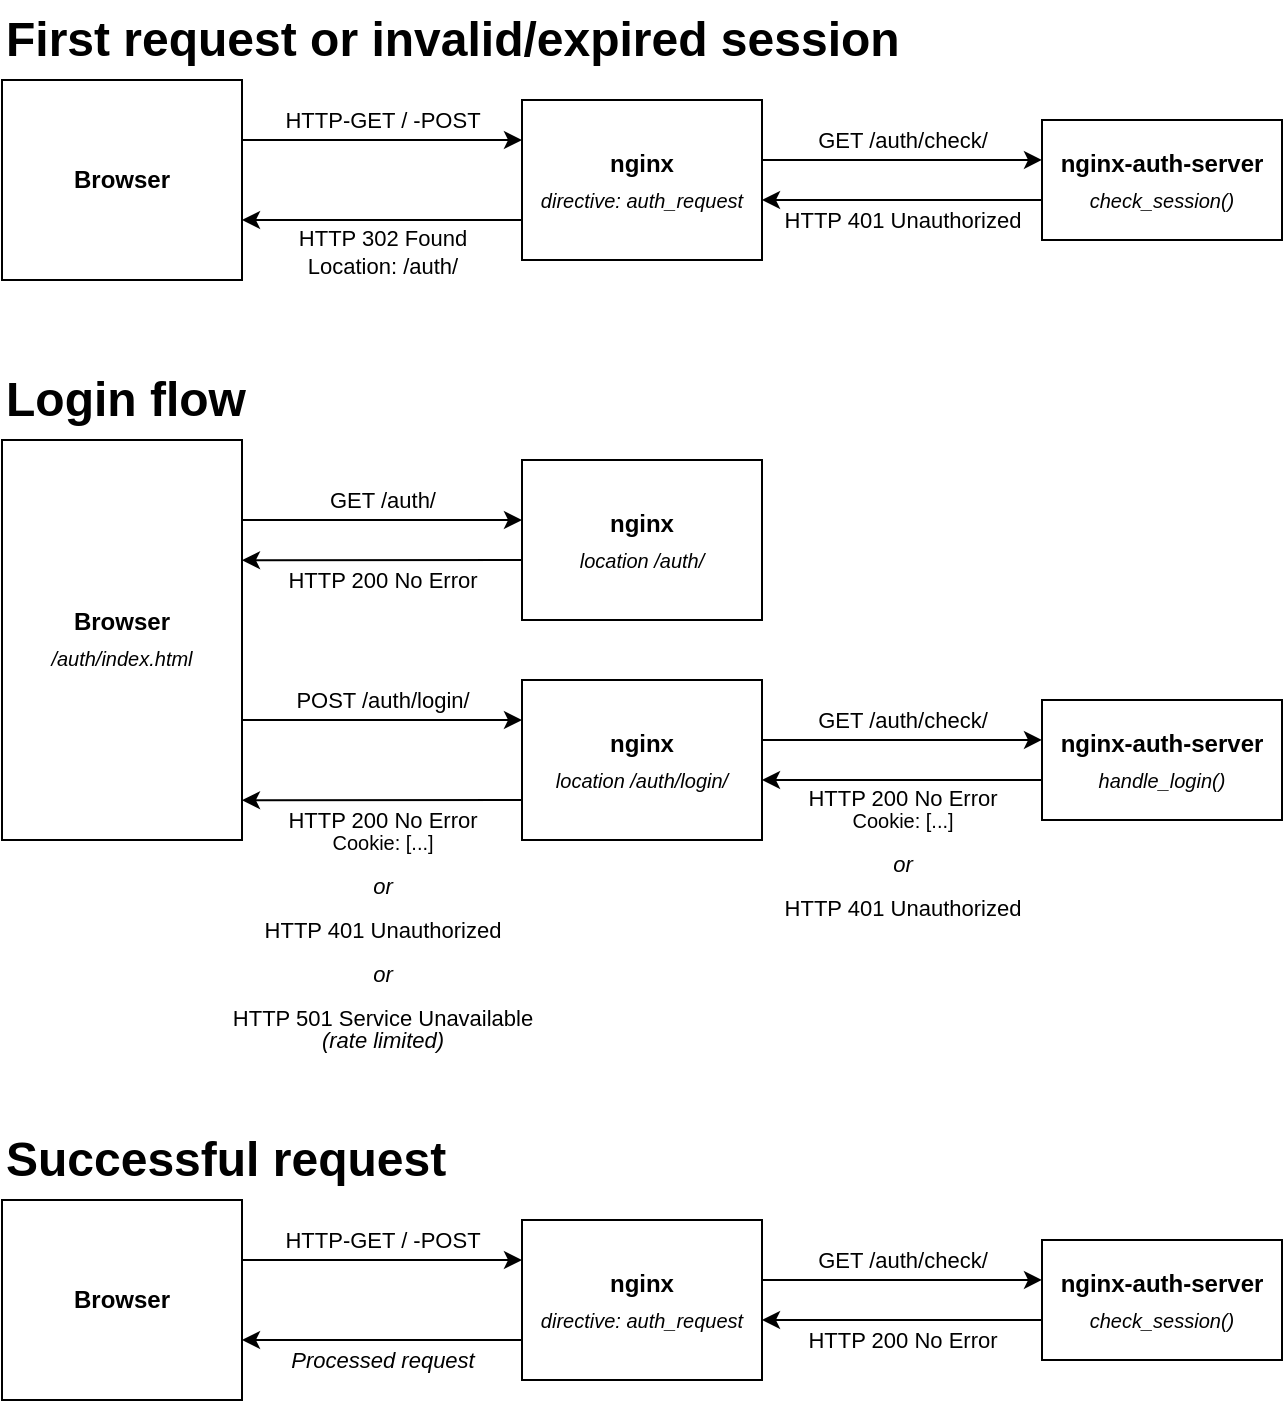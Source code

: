 <mxfile version="26.2.14">
  <diagram name="Seite-1" id="NgYuw2YVm1CqWaHEaC4b">
    <mxGraphModel dx="916" dy="724" grid="1" gridSize="10" guides="1" tooltips="1" connect="1" arrows="1" fold="1" page="1" pageScale="1" pageWidth="827" pageHeight="1169" math="0" shadow="0">
      <root>
        <mxCell id="0" />
        <mxCell id="1" parent="0" />
        <mxCell id="RallTQ6Tu8Bq6Qe83JXk-1" value="&lt;div&gt;&lt;b&gt;Browser&lt;/b&gt;&lt;/div&gt;" style="rounded=0;whiteSpace=wrap;html=1;" parent="1" vertex="1">
          <mxGeometry y="40" width="120" height="100" as="geometry" />
        </mxCell>
        <mxCell id="RallTQ6Tu8Bq6Qe83JXk-2" value="" style="endArrow=classic;html=1;rounded=0;entryX=0;entryY=0.25;entryDx=0;entryDy=0;exitX=1;exitY=0.3;exitDx=0;exitDy=0;exitPerimeter=0;" parent="1" edge="1" target="OzbAN5umfe2tvdXRKAje-3" source="RallTQ6Tu8Bq6Qe83JXk-1">
          <mxGeometry width="50" height="50" relative="1" as="geometry">
            <mxPoint x="130" y="70" as="sourcePoint" />
            <mxPoint x="240" y="70" as="targetPoint" />
          </mxGeometry>
        </mxCell>
        <mxCell id="RallTQ6Tu8Bq6Qe83JXk-3" value="&lt;div&gt;HTTP-GET / -POST&lt;/div&gt;" style="edgeLabel;html=1;align=center;verticalAlign=middle;resizable=0;points=[];" parent="RallTQ6Tu8Bq6Qe83JXk-2" vertex="1" connectable="0">
          <mxGeometry relative="1" as="geometry">
            <mxPoint y="-10" as="offset" />
          </mxGeometry>
        </mxCell>
        <mxCell id="OzbAN5umfe2tvdXRKAje-3" value="&lt;div style=&quot;line-height: 150%;&quot;&gt;&lt;div&gt;&lt;div&gt;&lt;b&gt;nginx&lt;/b&gt;&lt;/div&gt;&lt;div&gt;&lt;i&gt;&lt;font style=&quot;font-size: 10px; line-height: 150%;&quot;&gt;directive: auth_request&lt;/font&gt;&lt;/i&gt;&lt;/div&gt;&lt;/div&gt;&lt;/div&gt;" style="rounded=0;whiteSpace=wrap;html=1;" vertex="1" parent="1">
          <mxGeometry x="260" y="50" width="120" height="80" as="geometry" />
        </mxCell>
        <mxCell id="OzbAN5umfe2tvdXRKAje-4" value="&lt;div style=&quot;line-height: 150%;&quot;&gt;&lt;div&gt;&lt;b&gt;nginx-auth-server&lt;/b&gt;&lt;br&gt;&lt;div&gt;&lt;i&gt;&lt;font style=&quot;font-size: 10px; line-height: 150%;&quot;&gt;check_session()&lt;/font&gt;&lt;/i&gt;&lt;/div&gt;&lt;/div&gt;&lt;/div&gt;" style="rounded=0;whiteSpace=wrap;html=1;" vertex="1" parent="1">
          <mxGeometry x="520" y="60" width="120" height="60" as="geometry" />
        </mxCell>
        <mxCell id="OzbAN5umfe2tvdXRKAje-5" value="" style="endArrow=classic;html=1;rounded=0;entryX=0;entryY=0.333;entryDx=0;entryDy=0;entryPerimeter=0;exitX=1;exitY=0.375;exitDx=0;exitDy=0;exitPerimeter=0;" edge="1" parent="1" source="OzbAN5umfe2tvdXRKAje-3" target="OzbAN5umfe2tvdXRKAje-4">
          <mxGeometry width="50" height="50" relative="1" as="geometry">
            <mxPoint x="390" y="80" as="sourcePoint" />
            <mxPoint x="490" y="79.5" as="targetPoint" />
          </mxGeometry>
        </mxCell>
        <mxCell id="OzbAN5umfe2tvdXRKAje-6" value="GET /auth/check/" style="edgeLabel;html=1;align=center;verticalAlign=middle;resizable=0;points=[];" vertex="1" connectable="0" parent="OzbAN5umfe2tvdXRKAje-5">
          <mxGeometry relative="1" as="geometry">
            <mxPoint y="-10" as="offset" />
          </mxGeometry>
        </mxCell>
        <mxCell id="OzbAN5umfe2tvdXRKAje-7" value="First request or invalid/expired session" style="text;strokeColor=none;fillColor=none;html=1;fontSize=24;fontStyle=1;verticalAlign=middle;align=left;" vertex="1" parent="1">
          <mxGeometry width="460" height="40" as="geometry" />
        </mxCell>
        <mxCell id="OzbAN5umfe2tvdXRKAje-9" value="" style="endArrow=classic;html=1;rounded=0;entryX=1;entryY=0.625;entryDx=0;entryDy=0;entryPerimeter=0;exitX=0;exitY=0.667;exitDx=0;exitDy=0;exitPerimeter=0;" edge="1" parent="1" source="OzbAN5umfe2tvdXRKAje-4" target="OzbAN5umfe2tvdXRKAje-3">
          <mxGeometry width="50" height="50" relative="1" as="geometry">
            <mxPoint x="480" y="100" as="sourcePoint" />
            <mxPoint x="370" y="100" as="targetPoint" />
          </mxGeometry>
        </mxCell>
        <mxCell id="OzbAN5umfe2tvdXRKAje-10" value="HTTP 401 Unauthorized" style="edgeLabel;html=1;align=center;verticalAlign=middle;resizable=0;points=[];" vertex="1" connectable="0" parent="OzbAN5umfe2tvdXRKAje-9">
          <mxGeometry y="10" relative="1" as="geometry">
            <mxPoint as="offset" />
          </mxGeometry>
        </mxCell>
        <mxCell id="OzbAN5umfe2tvdXRKAje-11" value="" style="endArrow=classic;html=1;rounded=0;exitX=0;exitY=0.75;exitDx=0;exitDy=0;entryX=1;entryY=0.7;entryDx=0;entryDy=0;entryPerimeter=0;" edge="1" parent="1" source="OzbAN5umfe2tvdXRKAje-3" target="RallTQ6Tu8Bq6Qe83JXk-1">
          <mxGeometry width="50" height="50" relative="1" as="geometry">
            <mxPoint x="250" y="110" as="sourcePoint" />
            <mxPoint x="130" y="110" as="targetPoint" />
          </mxGeometry>
        </mxCell>
        <mxCell id="OzbAN5umfe2tvdXRKAje-12" value="&lt;div&gt;HTTP 302 Found&lt;/div&gt;&lt;div&gt;Location: /auth/&lt;/div&gt;" style="edgeLabel;html=1;align=center;verticalAlign=middle;resizable=0;points=[];" vertex="1" connectable="0" parent="OzbAN5umfe2tvdXRKAje-11">
          <mxGeometry y="16" relative="1" as="geometry">
            <mxPoint as="offset" />
          </mxGeometry>
        </mxCell>
        <mxCell id="OzbAN5umfe2tvdXRKAje-13" value="&lt;div style=&quot;line-height: 150%;&quot;&gt;&lt;div&gt;&lt;b&gt;Browser&lt;/b&gt;&lt;/div&gt;&lt;div&gt;&lt;font style=&quot;font-size: 10px;&quot;&gt;&lt;i&gt;/auth/index.html&lt;/i&gt;&lt;/font&gt;&lt;/div&gt;&lt;/div&gt;" style="rounded=0;whiteSpace=wrap;html=1;" vertex="1" parent="1">
          <mxGeometry y="220" width="120" height="200" as="geometry" />
        </mxCell>
        <mxCell id="OzbAN5umfe2tvdXRKAje-14" value="" style="endArrow=classic;html=1;rounded=0;entryX=0;entryY=0.25;entryDx=0;entryDy=0;" edge="1" parent="1">
          <mxGeometry width="50" height="50" relative="1" as="geometry">
            <mxPoint x="120" y="260" as="sourcePoint" />
            <mxPoint x="260.0" y="260" as="targetPoint" />
          </mxGeometry>
        </mxCell>
        <mxCell id="OzbAN5umfe2tvdXRKAje-15" value="GET /auth/" style="edgeLabel;html=1;align=center;verticalAlign=middle;resizable=0;points=[];" vertex="1" connectable="0" parent="OzbAN5umfe2tvdXRKAje-14">
          <mxGeometry relative="1" as="geometry">
            <mxPoint y="-10" as="offset" />
          </mxGeometry>
        </mxCell>
        <mxCell id="OzbAN5umfe2tvdXRKAje-16" value="&lt;div style=&quot;line-height: 150%;&quot;&gt;&lt;div&gt;&lt;div&gt;&lt;b&gt;nginx&lt;/b&gt;&lt;/div&gt;&lt;div&gt;&lt;i&gt;&lt;font style=&quot;font-size: 10px; line-height: 150%;&quot;&gt;location /auth/&lt;/font&gt;&lt;/i&gt;&lt;/div&gt;&lt;/div&gt;&lt;/div&gt;" style="rounded=0;whiteSpace=wrap;html=1;" vertex="1" parent="1">
          <mxGeometry x="260" y="230" width="120" height="80" as="geometry" />
        </mxCell>
        <mxCell id="OzbAN5umfe2tvdXRKAje-20" value="&lt;div&gt;Login flow&lt;/div&gt;" style="text;strokeColor=none;fillColor=none;html=1;fontSize=24;fontStyle=1;verticalAlign=middle;align=left;" vertex="1" parent="1">
          <mxGeometry y="180" width="460" height="40" as="geometry" />
        </mxCell>
        <mxCell id="OzbAN5umfe2tvdXRKAje-23" value="" style="endArrow=classic;html=1;rounded=0;exitX=0;exitY=0.5;exitDx=0;exitDy=0;entryX=1;entryY=0.313;entryDx=0;entryDy=0;entryPerimeter=0;" edge="1" parent="1">
          <mxGeometry width="50" height="50" relative="1" as="geometry">
            <mxPoint x="260" y="280" as="sourcePoint" />
            <mxPoint x="120.0" y="280.08" as="targetPoint" />
          </mxGeometry>
        </mxCell>
        <mxCell id="OzbAN5umfe2tvdXRKAje-24" value="&lt;div&gt;HTTP 200 No Error&lt;/div&gt;" style="edgeLabel;html=1;align=center;verticalAlign=middle;resizable=0;points=[];" vertex="1" connectable="0" parent="OzbAN5umfe2tvdXRKAje-23">
          <mxGeometry y="10" relative="1" as="geometry">
            <mxPoint as="offset" />
          </mxGeometry>
        </mxCell>
        <mxCell id="OzbAN5umfe2tvdXRKAje-26" value="&lt;div style=&quot;line-height: 150%;&quot;&gt;&lt;div&gt;&lt;div&gt;&lt;b&gt;nginx&lt;/b&gt;&lt;/div&gt;&lt;div&gt;&lt;i&gt;&lt;font style=&quot;font-size: 10px; line-height: 150%;&quot;&gt;location /auth/login/&lt;/font&gt;&lt;/i&gt;&lt;/div&gt;&lt;/div&gt;&lt;/div&gt;" style="rounded=0;whiteSpace=wrap;html=1;" vertex="1" parent="1">
          <mxGeometry x="260" y="340" width="120" height="80" as="geometry" />
        </mxCell>
        <mxCell id="OzbAN5umfe2tvdXRKAje-27" value="&lt;div style=&quot;line-height: 150%;&quot;&gt;&lt;div&gt;&lt;b&gt;nginx-auth-server&lt;/b&gt;&lt;br&gt;&lt;div&gt;&lt;i&gt;&lt;font style=&quot;font-size: 10px; line-height: 150%;&quot;&gt;handle_login()&lt;/font&gt;&lt;/i&gt;&lt;/div&gt;&lt;/div&gt;&lt;/div&gt;" style="rounded=0;whiteSpace=wrap;html=1;" vertex="1" parent="1">
          <mxGeometry x="520" y="350" width="120" height="60" as="geometry" />
        </mxCell>
        <mxCell id="OzbAN5umfe2tvdXRKAje-28" value="" style="endArrow=classic;html=1;rounded=0;entryX=0;entryY=0.333;entryDx=0;entryDy=0;entryPerimeter=0;exitX=1;exitY=0.375;exitDx=0;exitDy=0;exitPerimeter=0;" edge="1" source="OzbAN5umfe2tvdXRKAje-26" target="OzbAN5umfe2tvdXRKAje-27" parent="1">
          <mxGeometry width="50" height="50" relative="1" as="geometry">
            <mxPoint x="390" y="370" as="sourcePoint" />
            <mxPoint x="490" y="369.5" as="targetPoint" />
          </mxGeometry>
        </mxCell>
        <mxCell id="OzbAN5umfe2tvdXRKAje-29" value="GET /auth/check/" style="edgeLabel;html=1;align=center;verticalAlign=middle;resizable=0;points=[];" vertex="1" connectable="0" parent="OzbAN5umfe2tvdXRKAje-28">
          <mxGeometry relative="1" as="geometry">
            <mxPoint y="-10" as="offset" />
          </mxGeometry>
        </mxCell>
        <mxCell id="OzbAN5umfe2tvdXRKAje-30" value="" style="endArrow=classic;html=1;rounded=0;entryX=1;entryY=0.625;entryDx=0;entryDy=0;entryPerimeter=0;exitX=0;exitY=0.667;exitDx=0;exitDy=0;exitPerimeter=0;" edge="1" source="OzbAN5umfe2tvdXRKAje-27" target="OzbAN5umfe2tvdXRKAje-26" parent="1">
          <mxGeometry width="50" height="50" relative="1" as="geometry">
            <mxPoint x="480" y="390" as="sourcePoint" />
            <mxPoint x="370" y="390" as="targetPoint" />
          </mxGeometry>
        </mxCell>
        <mxCell id="OzbAN5umfe2tvdXRKAje-31" value="&lt;div style=&quot;line-height: 100%;&quot;&gt;&lt;div&gt;&lt;div&gt;HTTP 200 No Error&lt;/div&gt;&lt;div&gt;&lt;font style=&quot;font-size: 10px;&quot;&gt;Cookie: [...]&lt;/font&gt;&lt;/div&gt;&lt;div&gt;&lt;i&gt;&lt;br&gt;&lt;/i&gt;&lt;/div&gt;&lt;div&gt;&lt;i&gt;or&lt;/i&gt;&lt;/div&gt;&lt;div&gt;&lt;i&gt;&lt;br&gt;&lt;/i&gt;&lt;/div&gt;&lt;div&gt;HTTP 401 Unauthorized&lt;/div&gt;&lt;/div&gt;&lt;/div&gt;" style="edgeLabel;html=1;align=center;verticalAlign=middle;resizable=0;points=[];labelBackgroundColor=none;" vertex="1" connectable="0" parent="OzbAN5umfe2tvdXRKAje-30">
          <mxGeometry y="36" relative="1" as="geometry">
            <mxPoint as="offset" />
          </mxGeometry>
        </mxCell>
        <mxCell id="OzbAN5umfe2tvdXRKAje-32" value="" style="endArrow=classic;html=1;rounded=0;entryX=0;entryY=0.25;entryDx=0;entryDy=0;" edge="1" parent="1">
          <mxGeometry width="50" height="50" relative="1" as="geometry">
            <mxPoint x="120" y="360" as="sourcePoint" />
            <mxPoint x="260.0" y="360" as="targetPoint" />
          </mxGeometry>
        </mxCell>
        <mxCell id="OzbAN5umfe2tvdXRKAje-33" value="POST /auth/login/" style="edgeLabel;html=1;align=center;verticalAlign=middle;resizable=0;points=[];" vertex="1" connectable="0" parent="OzbAN5umfe2tvdXRKAje-32">
          <mxGeometry relative="1" as="geometry">
            <mxPoint y="-10" as="offset" />
          </mxGeometry>
        </mxCell>
        <mxCell id="OzbAN5umfe2tvdXRKAje-34" value="" style="endArrow=classic;html=1;rounded=0;exitX=0;exitY=0.5;exitDx=0;exitDy=0;entryX=1;entryY=0.313;entryDx=0;entryDy=0;entryPerimeter=0;" edge="1" parent="1">
          <mxGeometry width="50" height="50" relative="1" as="geometry">
            <mxPoint x="260" y="400" as="sourcePoint" />
            <mxPoint x="120.0" y="400.08" as="targetPoint" />
          </mxGeometry>
        </mxCell>
        <mxCell id="OzbAN5umfe2tvdXRKAje-35" value="&lt;div style=&quot;line-height: 100%;&quot;&gt;&lt;div&gt;HTTP 200 No Error&lt;/div&gt;&lt;div&gt;&lt;font style=&quot;font-size: 10px;&quot;&gt;Cookie: [...]&lt;/font&gt;&lt;/div&gt;&lt;div&gt;&lt;i&gt;&lt;br&gt;&lt;/i&gt;&lt;/div&gt;&lt;div&gt;&lt;i&gt;or&lt;/i&gt;&lt;/div&gt;&lt;div&gt;&lt;i&gt;&lt;br&gt;&lt;/i&gt;&lt;/div&gt;&lt;div&gt;HTTP 401 Unauthorized&lt;/div&gt;&lt;div&gt;&lt;i&gt;&lt;br&gt;&lt;/i&gt;&lt;/div&gt;&lt;div&gt;&lt;i&gt;or&lt;/i&gt;&lt;/div&gt;&lt;div&gt;&lt;i&gt;&lt;br&gt;&lt;/i&gt;&lt;/div&gt;&lt;div&gt;HTTP 501 Service Unavailable&lt;/div&gt;&lt;div&gt;&lt;i&gt;(rate limited)&lt;/i&gt;&lt;/div&gt;&lt;/div&gt;" style="edgeLabel;html=1;align=center;verticalAlign=middle;resizable=0;points=[];labelBackgroundColor=none;" vertex="1" connectable="0" parent="OzbAN5umfe2tvdXRKAje-34">
          <mxGeometry y="65" relative="1" as="geometry">
            <mxPoint as="offset" />
          </mxGeometry>
        </mxCell>
        <mxCell id="OzbAN5umfe2tvdXRKAje-38" value="&lt;div&gt;&lt;b&gt;Browser&lt;/b&gt;&lt;/div&gt;" style="rounded=0;whiteSpace=wrap;html=1;" vertex="1" parent="1">
          <mxGeometry y="600" width="120" height="100" as="geometry" />
        </mxCell>
        <mxCell id="OzbAN5umfe2tvdXRKAje-39" value="" style="endArrow=classic;html=1;rounded=0;entryX=0;entryY=0.25;entryDx=0;entryDy=0;exitX=1;exitY=0.3;exitDx=0;exitDy=0;exitPerimeter=0;" edge="1" parent="1" source="OzbAN5umfe2tvdXRKAje-38" target="OzbAN5umfe2tvdXRKAje-41">
          <mxGeometry width="50" height="50" relative="1" as="geometry">
            <mxPoint x="130" y="630" as="sourcePoint" />
            <mxPoint x="240" y="630" as="targetPoint" />
          </mxGeometry>
        </mxCell>
        <mxCell id="OzbAN5umfe2tvdXRKAje-40" value="&lt;div&gt;HTTP-GET / -POST&lt;/div&gt;" style="edgeLabel;html=1;align=center;verticalAlign=middle;resizable=0;points=[];" vertex="1" connectable="0" parent="OzbAN5umfe2tvdXRKAje-39">
          <mxGeometry relative="1" as="geometry">
            <mxPoint y="-10" as="offset" />
          </mxGeometry>
        </mxCell>
        <mxCell id="OzbAN5umfe2tvdXRKAje-41" value="&lt;div style=&quot;line-height: 150%;&quot;&gt;&lt;div&gt;&lt;div&gt;&lt;b&gt;nginx&lt;/b&gt;&lt;/div&gt;&lt;div&gt;&lt;i&gt;&lt;font style=&quot;font-size: 10px; line-height: 150%;&quot;&gt;directive: auth_request&lt;/font&gt;&lt;/i&gt;&lt;/div&gt;&lt;/div&gt;&lt;/div&gt;" style="rounded=0;whiteSpace=wrap;html=1;" vertex="1" parent="1">
          <mxGeometry x="260" y="610" width="120" height="80" as="geometry" />
        </mxCell>
        <mxCell id="OzbAN5umfe2tvdXRKAje-42" value="&lt;div style=&quot;line-height: 150%;&quot;&gt;&lt;div&gt;&lt;b&gt;nginx-auth-server&lt;/b&gt;&lt;br&gt;&lt;div&gt;&lt;i&gt;&lt;font style=&quot;font-size: 10px; line-height: 150%;&quot;&gt;check_session()&lt;/font&gt;&lt;/i&gt;&lt;/div&gt;&lt;/div&gt;&lt;/div&gt;" style="rounded=0;whiteSpace=wrap;html=1;" vertex="1" parent="1">
          <mxGeometry x="520" y="620" width="120" height="60" as="geometry" />
        </mxCell>
        <mxCell id="OzbAN5umfe2tvdXRKAje-43" value="" style="endArrow=classic;html=1;rounded=0;entryX=0;entryY=0.333;entryDx=0;entryDy=0;entryPerimeter=0;exitX=1;exitY=0.375;exitDx=0;exitDy=0;exitPerimeter=0;" edge="1" parent="1" source="OzbAN5umfe2tvdXRKAje-41" target="OzbAN5umfe2tvdXRKAje-42">
          <mxGeometry width="50" height="50" relative="1" as="geometry">
            <mxPoint x="390" y="640" as="sourcePoint" />
            <mxPoint x="490" y="639.5" as="targetPoint" />
          </mxGeometry>
        </mxCell>
        <mxCell id="OzbAN5umfe2tvdXRKAje-44" value="GET /auth/check/" style="edgeLabel;html=1;align=center;verticalAlign=middle;resizable=0;points=[];" vertex="1" connectable="0" parent="OzbAN5umfe2tvdXRKAje-43">
          <mxGeometry relative="1" as="geometry">
            <mxPoint y="-10" as="offset" />
          </mxGeometry>
        </mxCell>
        <mxCell id="OzbAN5umfe2tvdXRKAje-45" value="Successful request" style="text;strokeColor=none;fillColor=none;html=1;fontSize=24;fontStyle=1;verticalAlign=middle;align=left;" vertex="1" parent="1">
          <mxGeometry y="560" width="460" height="40" as="geometry" />
        </mxCell>
        <mxCell id="OzbAN5umfe2tvdXRKAje-46" value="" style="endArrow=classic;html=1;rounded=0;entryX=1;entryY=0.625;entryDx=0;entryDy=0;entryPerimeter=0;exitX=0;exitY=0.667;exitDx=0;exitDy=0;exitPerimeter=0;" edge="1" parent="1" source="OzbAN5umfe2tvdXRKAje-42" target="OzbAN5umfe2tvdXRKAje-41">
          <mxGeometry width="50" height="50" relative="1" as="geometry">
            <mxPoint x="480" y="660" as="sourcePoint" />
            <mxPoint x="370" y="660" as="targetPoint" />
          </mxGeometry>
        </mxCell>
        <mxCell id="OzbAN5umfe2tvdXRKAje-47" value="HTTP 200 No Error" style="edgeLabel;html=1;align=center;verticalAlign=middle;resizable=0;points=[];" vertex="1" connectable="0" parent="OzbAN5umfe2tvdXRKAje-46">
          <mxGeometry y="10" relative="1" as="geometry">
            <mxPoint as="offset" />
          </mxGeometry>
        </mxCell>
        <mxCell id="OzbAN5umfe2tvdXRKAje-48" value="" style="endArrow=classic;html=1;rounded=0;exitX=0;exitY=0.75;exitDx=0;exitDy=0;entryX=1;entryY=0.7;entryDx=0;entryDy=0;entryPerimeter=0;" edge="1" parent="1" source="OzbAN5umfe2tvdXRKAje-41" target="OzbAN5umfe2tvdXRKAje-38">
          <mxGeometry width="50" height="50" relative="1" as="geometry">
            <mxPoint x="250" y="670" as="sourcePoint" />
            <mxPoint x="130" y="670" as="targetPoint" />
          </mxGeometry>
        </mxCell>
        <mxCell id="OzbAN5umfe2tvdXRKAje-49" value="Processed request" style="edgeLabel;html=1;align=center;verticalAlign=middle;resizable=0;points=[];fontStyle=2" vertex="1" connectable="0" parent="OzbAN5umfe2tvdXRKAje-48">
          <mxGeometry y="10" relative="1" as="geometry">
            <mxPoint as="offset" />
          </mxGeometry>
        </mxCell>
      </root>
    </mxGraphModel>
  </diagram>
</mxfile>
